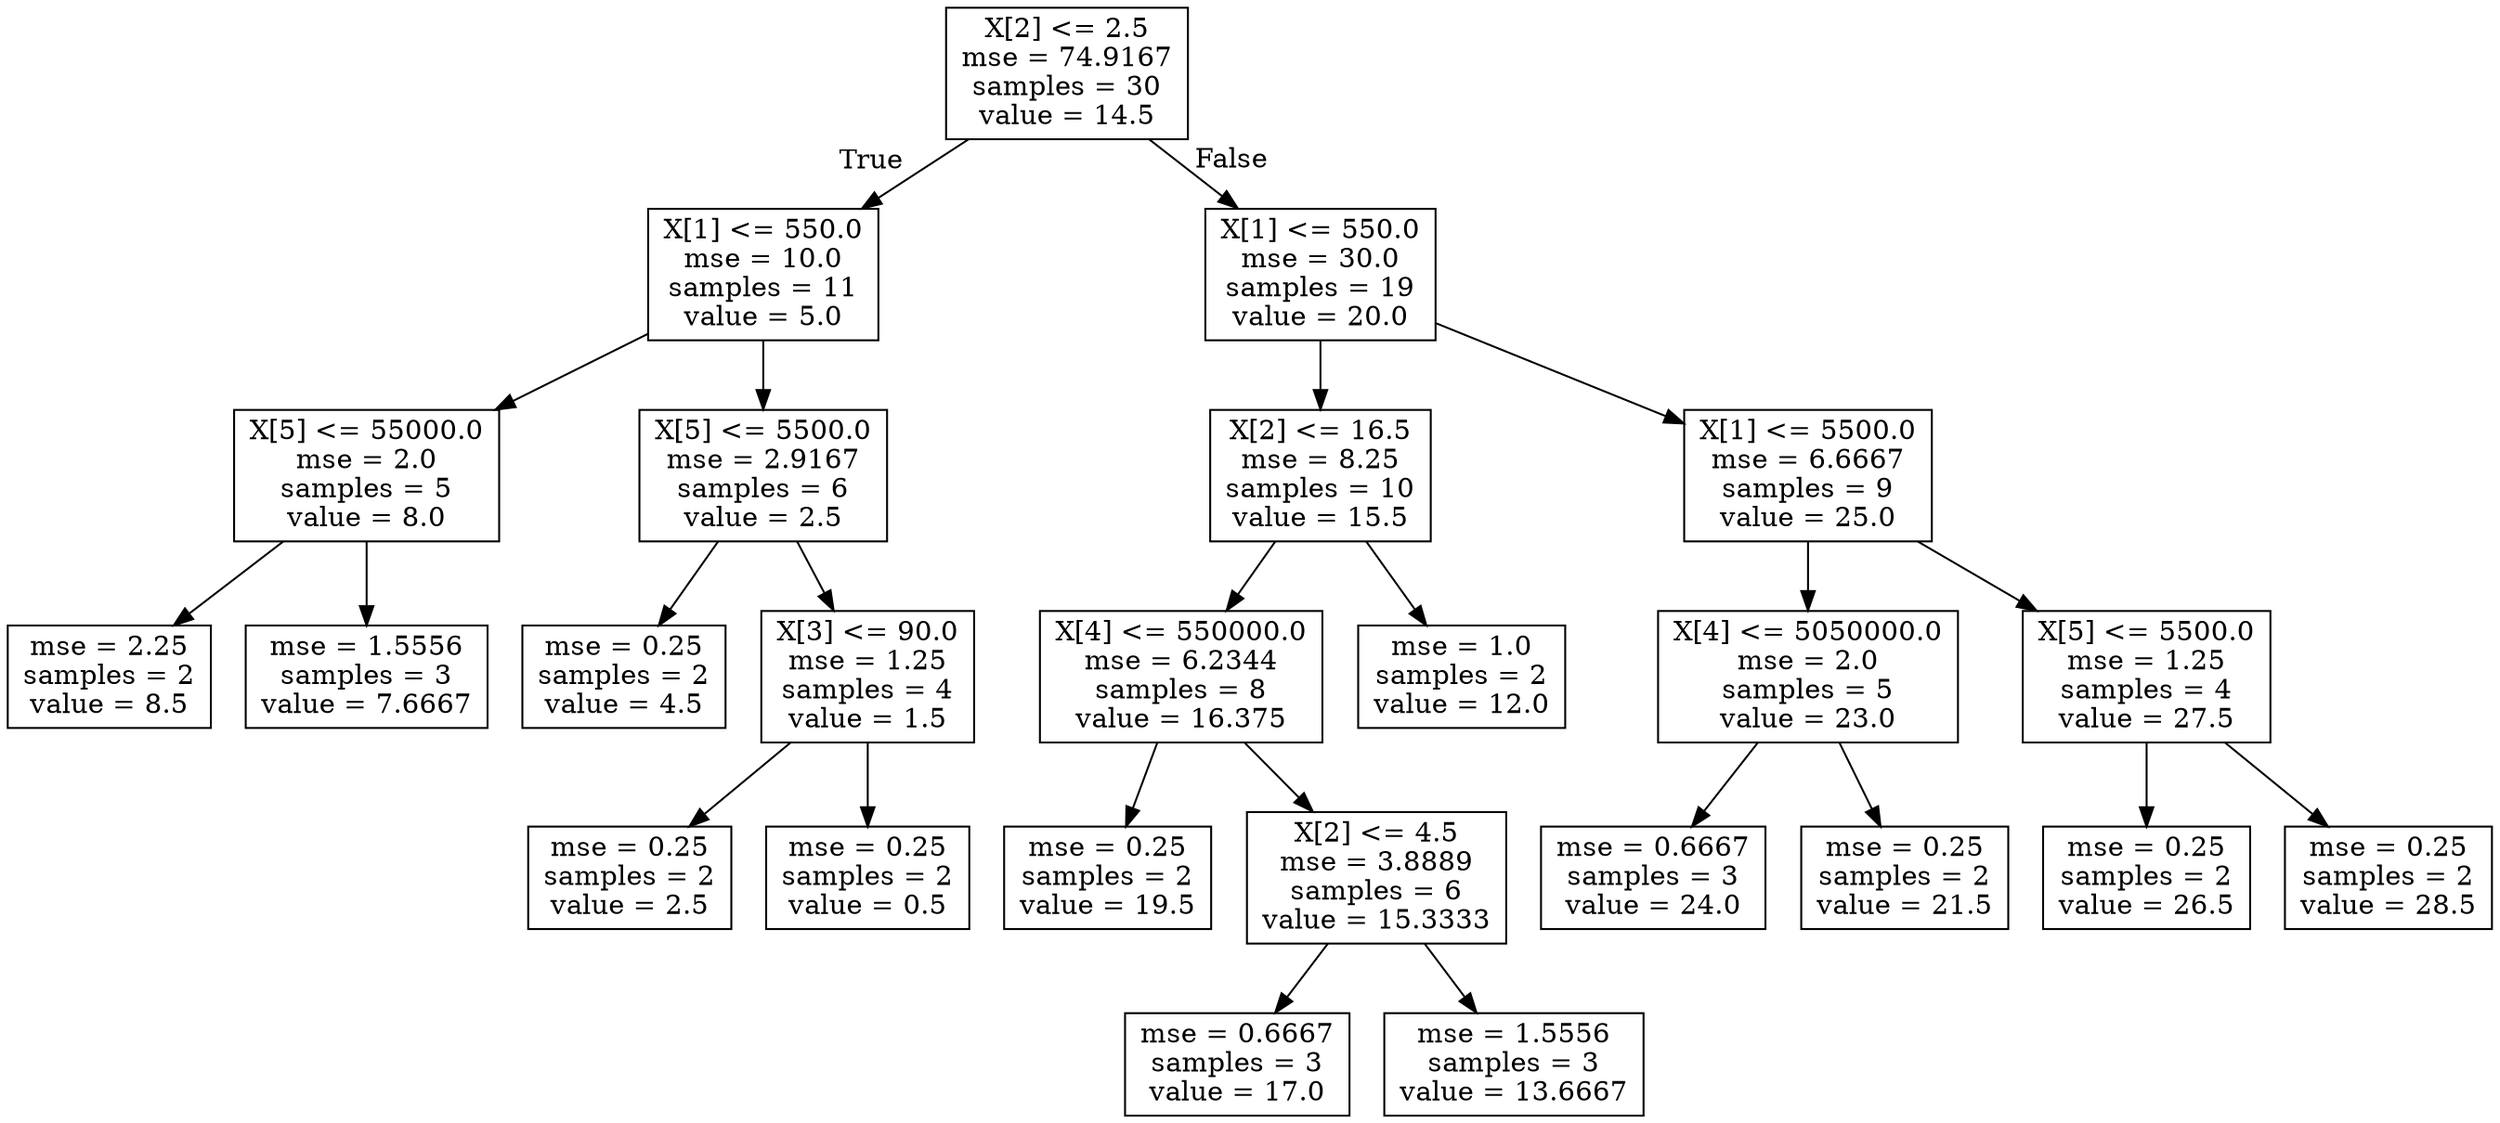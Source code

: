 digraph Tree {
node [shape=box] ;
0 [label="X[2] <= 2.5\nmse = 74.9167\nsamples = 30\nvalue = 14.5"] ;
1 [label="X[1] <= 550.0\nmse = 10.0\nsamples = 11\nvalue = 5.0"] ;
0 -> 1 [labeldistance=2.5, labelangle=45, headlabel="True"] ;
2 [label="X[5] <= 55000.0\nmse = 2.0\nsamples = 5\nvalue = 8.0"] ;
1 -> 2 ;
3 [label="mse = 2.25\nsamples = 2\nvalue = 8.5"] ;
2 -> 3 ;
4 [label="mse = 1.5556\nsamples = 3\nvalue = 7.6667"] ;
2 -> 4 ;
5 [label="X[5] <= 5500.0\nmse = 2.9167\nsamples = 6\nvalue = 2.5"] ;
1 -> 5 ;
6 [label="mse = 0.25\nsamples = 2\nvalue = 4.5"] ;
5 -> 6 ;
7 [label="X[3] <= 90.0\nmse = 1.25\nsamples = 4\nvalue = 1.5"] ;
5 -> 7 ;
8 [label="mse = 0.25\nsamples = 2\nvalue = 2.5"] ;
7 -> 8 ;
9 [label="mse = 0.25\nsamples = 2\nvalue = 0.5"] ;
7 -> 9 ;
10 [label="X[1] <= 550.0\nmse = 30.0\nsamples = 19\nvalue = 20.0"] ;
0 -> 10 [labeldistance=2.5, labelangle=-45, headlabel="False"] ;
11 [label="X[2] <= 16.5\nmse = 8.25\nsamples = 10\nvalue = 15.5"] ;
10 -> 11 ;
12 [label="X[4] <= 550000.0\nmse = 6.2344\nsamples = 8\nvalue = 16.375"] ;
11 -> 12 ;
13 [label="mse = 0.25\nsamples = 2\nvalue = 19.5"] ;
12 -> 13 ;
14 [label="X[2] <= 4.5\nmse = 3.8889\nsamples = 6\nvalue = 15.3333"] ;
12 -> 14 ;
15 [label="mse = 0.6667\nsamples = 3\nvalue = 17.0"] ;
14 -> 15 ;
16 [label="mse = 1.5556\nsamples = 3\nvalue = 13.6667"] ;
14 -> 16 ;
17 [label="mse = 1.0\nsamples = 2\nvalue = 12.0"] ;
11 -> 17 ;
18 [label="X[1] <= 5500.0\nmse = 6.6667\nsamples = 9\nvalue = 25.0"] ;
10 -> 18 ;
19 [label="X[4] <= 5050000.0\nmse = 2.0\nsamples = 5\nvalue = 23.0"] ;
18 -> 19 ;
20 [label="mse = 0.6667\nsamples = 3\nvalue = 24.0"] ;
19 -> 20 ;
21 [label="mse = 0.25\nsamples = 2\nvalue = 21.5"] ;
19 -> 21 ;
22 [label="X[5] <= 5500.0\nmse = 1.25\nsamples = 4\nvalue = 27.5"] ;
18 -> 22 ;
23 [label="mse = 0.25\nsamples = 2\nvalue = 26.5"] ;
22 -> 23 ;
24 [label="mse = 0.25\nsamples = 2\nvalue = 28.5"] ;
22 -> 24 ;
}